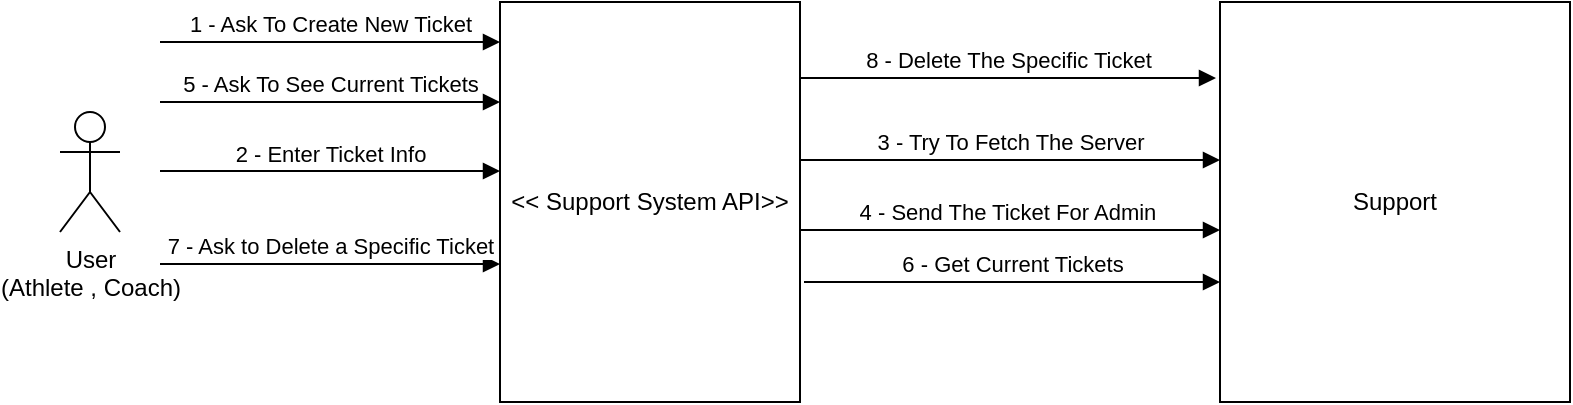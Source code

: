 <mxfile version="12.4.3" type="github" pages="1"><diagram id="Ga84zSuH42dAR5EqTC8k" name="Page-1"><mxGraphModel dx="1038" dy="548" grid="1" gridSize="10" guides="1" tooltips="1" connect="1" arrows="1" fold="1" page="1" pageScale="1" pageWidth="850" pageHeight="1100" math="0" shadow="0"><root><mxCell id="0"/><mxCell id="1" parent="0"/><mxCell id="nigyGnq1l-kwAREwjsSF-1" value="User&lt;br&gt;(Athlete , Coach)" style="shape=umlActor;verticalLabelPosition=bottom;labelBackgroundColor=#ffffff;verticalAlign=top;html=1;" vertex="1" parent="1"><mxGeometry x="30" y="205" width="30" height="60" as="geometry"/></mxCell><mxCell id="nigyGnq1l-kwAREwjsSF-2" value="&amp;lt;&amp;lt; Support System API&amp;gt;&amp;gt;" style="rounded=0;whiteSpace=wrap;html=1;" vertex="1" parent="1"><mxGeometry x="250" y="150" width="150" height="200" as="geometry"/></mxCell><mxCell id="nigyGnq1l-kwAREwjsSF-3" value="Support" style="rounded=0;whiteSpace=wrap;html=1;" vertex="1" parent="1"><mxGeometry x="610" y="150" width="175" height="200" as="geometry"/></mxCell><mxCell id="nigyGnq1l-kwAREwjsSF-5" value="1 - Ask To Create New Ticket" style="html=1;verticalAlign=bottom;endArrow=block;" edge="1" parent="1"><mxGeometry width="80" relative="1" as="geometry"><mxPoint x="80" y="170" as="sourcePoint"/><mxPoint x="250" y="170" as="targetPoint"/></mxGeometry></mxCell><mxCell id="nigyGnq1l-kwAREwjsSF-6" value="3 - Try To Fetch The Server" style="html=1;verticalAlign=bottom;endArrow=block;" edge="1" parent="1"><mxGeometry width="80" relative="1" as="geometry"><mxPoint x="400" y="229" as="sourcePoint"/><mxPoint x="610" y="229" as="targetPoint"/></mxGeometry></mxCell><mxCell id="nigyGnq1l-kwAREwjsSF-7" value="2 - Enter Ticket Info" style="html=1;verticalAlign=bottom;endArrow=block;" edge="1" parent="1"><mxGeometry width="80" relative="1" as="geometry"><mxPoint x="80" y="234.5" as="sourcePoint"/><mxPoint x="250" y="234.5" as="targetPoint"/></mxGeometry></mxCell><mxCell id="nigyGnq1l-kwAREwjsSF-8" value="4 - Send The Ticket For Admin&amp;nbsp;" style="html=1;verticalAlign=bottom;endArrow=block;" edge="1" parent="1"><mxGeometry width="80" relative="1" as="geometry"><mxPoint x="400" y="264" as="sourcePoint"/><mxPoint x="610" y="264" as="targetPoint"/></mxGeometry></mxCell><mxCell id="nigyGnq1l-kwAREwjsSF-10" value="5 - Ask To See Current Tickets" style="html=1;verticalAlign=bottom;endArrow=block;" edge="1" parent="1"><mxGeometry width="80" relative="1" as="geometry"><mxPoint x="80" y="200" as="sourcePoint"/><mxPoint x="250" y="200" as="targetPoint"/></mxGeometry></mxCell><mxCell id="nigyGnq1l-kwAREwjsSF-11" value="6 - Get Current Tickets" style="html=1;verticalAlign=bottom;endArrow=block;" edge="1" parent="1"><mxGeometry width="80" relative="1" as="geometry"><mxPoint x="402" y="290" as="sourcePoint"/><mxPoint x="610" y="290" as="targetPoint"/></mxGeometry></mxCell><mxCell id="nigyGnq1l-kwAREwjsSF-12" value="7 - Ask to Delete a Specific Ticket" style="html=1;verticalAlign=bottom;endArrow=block;" edge="1" parent="1"><mxGeometry width="80" relative="1" as="geometry"><mxPoint x="80" y="281" as="sourcePoint"/><mxPoint x="250" y="281" as="targetPoint"/></mxGeometry></mxCell><mxCell id="nigyGnq1l-kwAREwjsSF-13" value="8 - Delete The Specific Ticket" style="html=1;verticalAlign=bottom;endArrow=block;" edge="1" parent="1"><mxGeometry width="80" relative="1" as="geometry"><mxPoint x="400" y="188" as="sourcePoint"/><mxPoint x="608" y="188" as="targetPoint"/></mxGeometry></mxCell></root></mxGraphModel></diagram></mxfile>